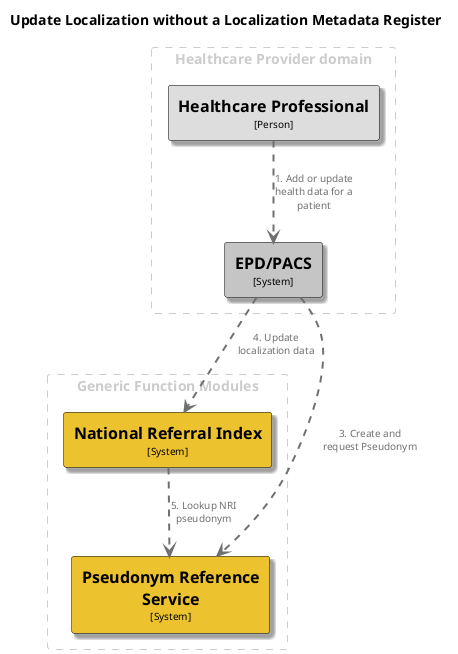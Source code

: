 @startuml
set separator none
title Update Localization without a Localization Metadata Register

top to bottom direction

skinparam {
  arrowFontSize 10
  defaultTextAlignment center
  wrapWidth 200
  maxMessageSize 100
}

hide stereotype

skinparam rectangle<<EPDPACS>> {
  BackgroundColor #c5c5c5
  FontColor #000000
  BorderColor #000000
  shadowing true
}
skinparam rectangle<<HealthcareProfessional>> {
  BackgroundColor #dddddd
  FontColor #000000
  BorderColor #000000
  shadowing true
}
skinparam rectangle<<NationalReferralIndex>> {
  BackgroundColor #ecc22e
  FontColor #000000
  BorderColor #000000
  shadowing true
}
skinparam rectangle<<PseudonymReferenceService>> {
  BackgroundColor #ecc22e
  FontColor #000000
  BorderColor #000000
  shadowing true
}

rectangle "Generic Function Modules" <<group1>> as group1 {
  skinparam RectangleBorderColor<<group1>> #cccccc
  skinparam RectangleFontColor<<group1>> #cccccc
  skinparam RectangleBorderStyle<<group1>> dashed

  rectangle "==Pseudonym Reference Service\n<size:10>[System]</size>" <<PseudonymReferenceService>> as PseudonymReferenceService
  rectangle "==National Referral Index\n<size:10>[System]</size>" <<NationalReferralIndex>> as NationalReferralIndex
}

rectangle "Healthcare Provider domain" <<group2>> as group2 {
  skinparam RectangleBorderColor<<group2>> #cccccc
  skinparam RectangleFontColor<<group2>> #cccccc
  skinparam RectangleBorderStyle<<group2>> dashed

  rectangle "==Healthcare Professional\n<size:10>[Person]</size>" <<HealthcareProfessional>> as HealthcareProfessional
  rectangle "==EPD/PACS\n<size:10>[System]</size>" <<EPDPACS>> as EPDPACS
}

HealthcareProfessional .[#707070,thickness=2].> EPDPACS : "<color:#707070>1. Add or update health data for a patient"
EPDPACS .[#707070,thickness=2].> PseudonymReferenceService : "<color:#707070>3. Create and request Pseudonym"
EPDPACS .[#707070,thickness=2].> NationalReferralIndex : "<color:#707070>4. Update localization data"
NationalReferralIndex .[#707070,thickness=2].> PseudonymReferenceService : "<color:#707070>5. Lookup NRI pseudonym"
@enduml